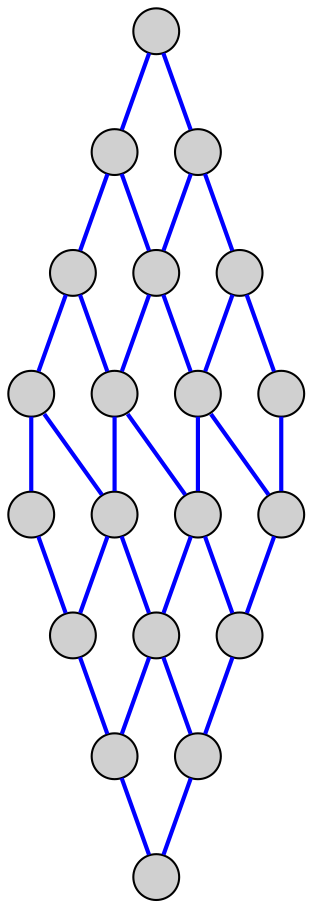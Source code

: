graph Grid2D {

node[fontname="Helvetica",style=filled,fillcolor="#d0d0d0",label="", shape=circle, fixedsize=true, width=0.3, height=0.3]
edge[fontname="Helvetica",style=bold, color=blue];

n00 [pos="100,100!"];
n01 [pos="150,100!"];
n02 [pos="200,100!"];
n03 [pos="250,100!"];
n04 [pos="300,100!"];

n10 [pos="100,150!"];
n11 [pos="150,150!"];
n12 [pos="200,150!"];
n13 [pos="250,150!"];
n14 [pos="300,150!"];

n20 [pos="100,200!"];
n21 [pos="150,200!"];
n22 [pos="200,200!"];
n23 [pos="250,200!"];
n24 [pos="300,200!"];

n30 [pos="100,250!"];
n31 [pos="150,250!"];
n32 [pos="200,250!"];
n33 [pos="250,250!"];
n34 [pos="300,250!"];

n00 -- n01 -- n02 -- n03 -- n04;
n10 -- n11 -- n12 -- n13 -- n14;
n20 -- n21 -- n22 -- n23 -- n24;
n30 -- n31 -- n32 -- n33 -- n34;

n00 -- n10 -- n20 -- n30;
n01 -- n11 -- n21 -- n31;
n02 -- n12 -- n22 -- n32;
n03 -- n13 -- n23 -- n33;
n04 -- n14 -- n24 -- n34;

}